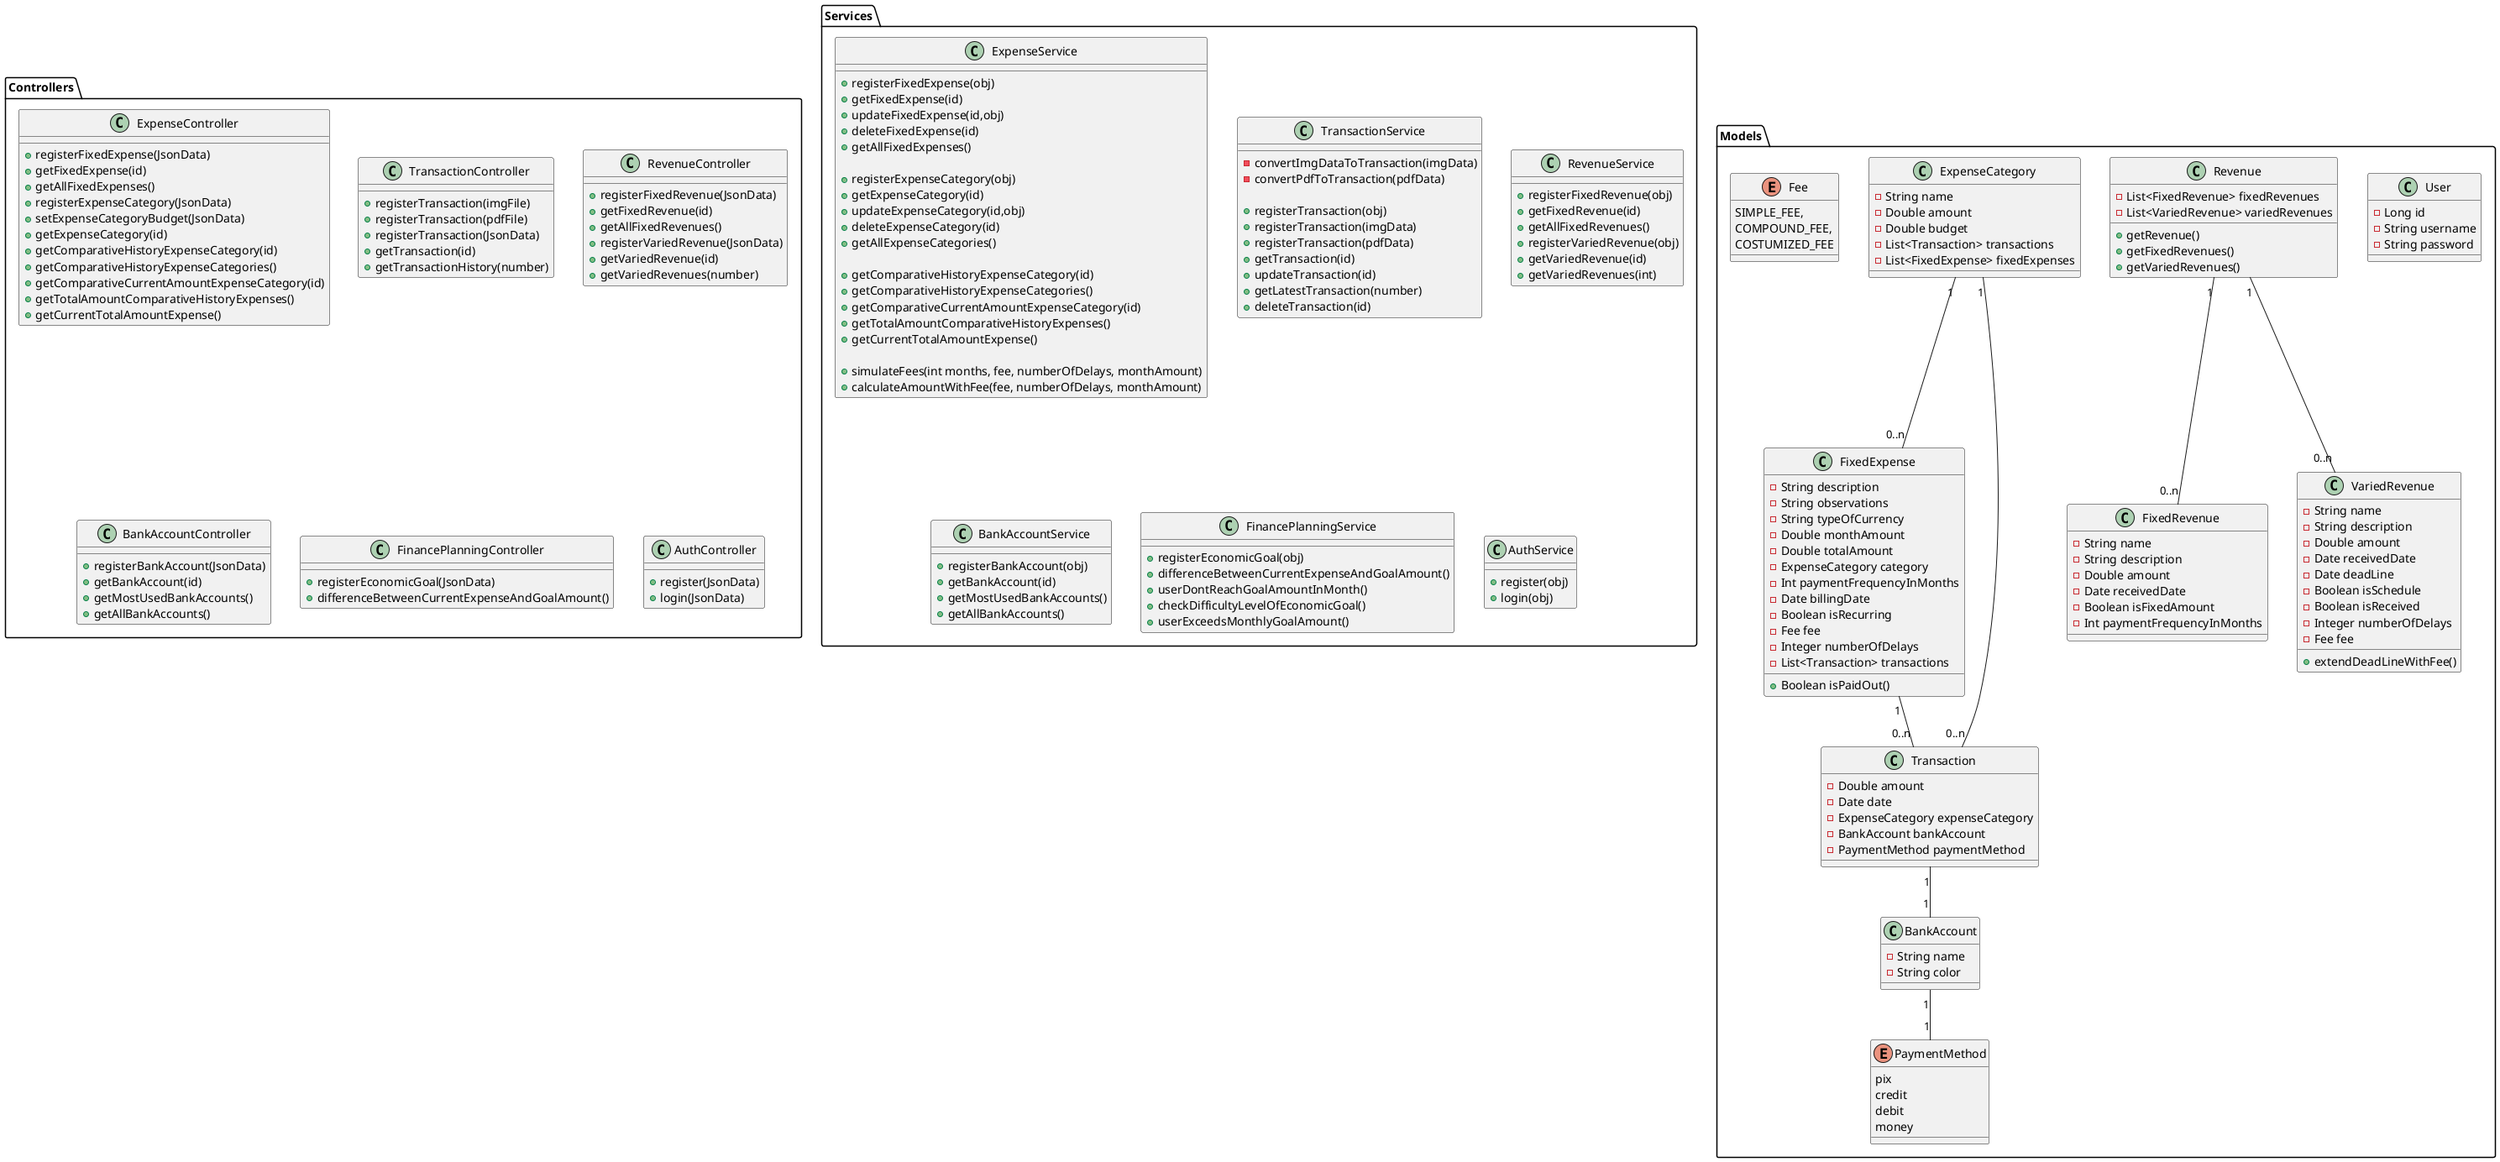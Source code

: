 @startuml
    
    Package "Controllers"{
        class ExpenseController{
            + registerFixedExpense(JsonData)
            + getFixedExpense(id)
            + getAllFixedExpenses()
            + registerExpenseCategory(JsonData)
            + setExpenseCategoryBudget(JsonData)
            + getExpenseCategory(id)
            + getComparativeHistoryExpenseCategory(id)
            + getComparativeHistoryExpenseCategories()
            + getComparativeCurrentAmountExpenseCategory(id)
            + getTotalAmountComparativeHistoryExpenses()
            + getCurrentTotalAmountExpense()
        }

        class TransactionController{
            + registerTransaction(imgFile)
            + registerTransaction(pdfFile)
            + registerTransaction(JsonData)
            + getTransaction(id)
            + getTransactionHistory(number)
            
        }

        class RevenueController{
            + registerFixedRevenue(JsonData)
            + getFixedRevenue(id)
            + getAllFixedRevenues()
            + registerVariedRevenue(JsonData)
            + getVariedRevenue(id)
            + getVariedRevenues(number)
        }

        class BankAccountController{
            + registerBankAccount(JsonData)
            + getBankAccount(id)
            + getMostUsedBankAccounts()
            + getAllBankAccounts()
        }

        class FinancePlanningController{
            + registerEconomicGoal(JsonData)
            + differenceBetweenCurrentExpenseAndGoalAmount()
        }

        class AuthController{
            + register(JsonData)
            + login(JsonData)
        }
    }

    Package "Services"{
        class ExpenseService{
            + registerFixedExpense(obj)
            + getFixedExpense(id)
            + updateFixedExpense(id,obj)
            + deleteFixedExpense(id)
            + getAllFixedExpenses()

            + registerExpenseCategory(obj)
            + getExpenseCategory(id)
            + updateExpenseCategory(id,obj)
            + deleteExpenseCategory(id)
            + getAllExpenseCategories()

            + getComparativeHistoryExpenseCategory(id)
            + getComparativeHistoryExpenseCategories()
            + getComparativeCurrentAmountExpenseCategory(id)
            + getTotalAmountComparativeHistoryExpenses()
            + getCurrentTotalAmountExpense()

            + simulateFees(int months, fee, numberOfDelays, monthAmount)
            + calculateAmountWithFee(fee, numberOfDelays, monthAmount)
        }

        class TransactionService{
            - convertImgDataToTransaction(imgData)
            - convertPdfToTransaction(pdfData)
            
            + registerTransaction(obj)
            + registerTransaction(imgData)
            + registerTransaction(pdfData)
            + getTransaction(id)
            + updateTransaction(id)
            + getLatestTransaction(number)
            + deleteTransaction(id)
        }

        class RevenueService{
            + registerFixedRevenue(obj)
            + getFixedRevenue(id)
            + getAllFixedRevenues()
            + registerVariedRevenue(obj)
            + getVariedRevenue(id)
            + getVariedRevenues(int)
        }

        class BankAccountService{
            + registerBankAccount(obj)
            + getBankAccount(id)
            + getMostUsedBankAccounts()
            + getAllBankAccounts()
        }

        class FinancePlanningService{
            + registerEconomicGoal(obj)
            + differenceBetweenCurrentExpenseAndGoalAmount()
            + userDontReachGoalAmountInMonth()
            + checkDifficultyLevelOfEconomicGoal()
            + userExceedsMonthlyGoalAmount()
        }

        class AuthService{
            + register(obj)
            + login(obj)
        }
    }

    Package "Models"{
        class User {
            - Long id
            - String username
            - String password
        }

        class Revenue{
            -List<FixedRevenue> fixedRevenues
            -List<VariedRevenue> variedRevenues

            + getRevenue()
            + getFixedRevenues()
            + getVariedRevenues()
        }

        class FixedRevenue {
            - String name
            - String description
            - Double amount
            - Date receivedDate
            - Boolean isFixedAmount
            - Int paymentFrequencyInMonths
        }
        class VariedRevenue {
            - String name
            - String description
            - Double amount
            - Date receivedDate
            - Date deadLine
            - Boolean isSchedule
            - Boolean isReceived
            - Integer numberOfDelays
            - Fee fee

            + extendDeadLineWithFee()
        }
        class ExpenseCategory{
            - String name
            - Double amount
            - Double budget
            - List<Transaction> transactions
            - List<FixedExpense> fixedExpenses
        }
        class FixedExpense{
            - String description
            - String observations
            - String typeOfCurrency
            - Double monthAmount
            - Double totalAmount 
            - ExpenseCategory category
            - Int paymentFrequencyInMonths
            - Date billingDate
            - Boolean isRecurring
            - Fee fee
            - Integer numberOfDelays
            - List<Transaction> transactions

            + Boolean isPaidOut()
        }
        enum Fee{
            SIMPLE_FEE,
            COMPOUND_FEE,
            COSTUMIZED_FEE
        }
        class Transaction{
            - Double amount  
            - Date date
            - ExpenseCategory expenseCategory
            - BankAccount bankAccount
            - PaymentMethod paymentMethod
        }
        class BankAccount{
            - String name
            - String color
        }
        enum PaymentMethod{
            pix
            credit
            debit
            money
        }
    }

    ExpenseCategory "1" -- "0..n" FixedExpense
    FixedExpense "1" -- "0..n" Transaction
    ExpenseCategory "1" -- "0..n" Transaction
    Transaction "1" -- "1" BankAccount
    BankAccount "1" -- "1" PaymentMethod
    Revenue "1" -- "0..n" FixedRevenue
    Revenue "1" -- "0..n" VariedRevenue

@enduml
